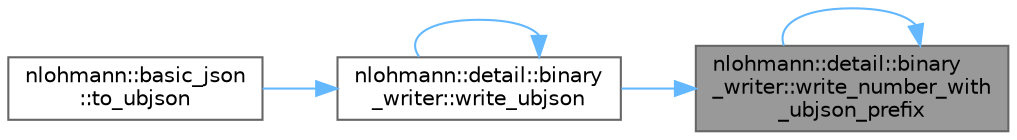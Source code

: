 digraph "nlohmann::detail::binary_writer::write_number_with_ubjson_prefix"
{
 // LATEX_PDF_SIZE
  bgcolor="transparent";
  edge [fontname=Helvetica,fontsize=10,labelfontname=Helvetica,labelfontsize=10];
  node [fontname=Helvetica,fontsize=10,shape=box,height=0.2,width=0.4];
  rankdir="RL";
  Node1 [label="nlohmann::detail::binary\l_writer::write_number_with\l_ubjson_prefix",height=0.2,width=0.4,color="gray40", fillcolor="grey60", style="filled", fontcolor="black",tooltip=" "];
  Node1 -> Node1 [dir="back",color="steelblue1",style="solid"];
  Node1 -> Node2 [dir="back",color="steelblue1",style="solid"];
  Node2 [label="nlohmann::detail::binary\l_writer::write_ubjson",height=0.2,width=0.4,color="grey40", fillcolor="white", style="filled",URL="$a02039.html#a0f6c65053d859269f88eb4ebb0cd7060",tooltip=" "];
  Node2 -> Node3 [dir="back",color="steelblue1",style="solid"];
  Node3 [label="nlohmann::basic_json\l::to_ubjson",height=0.2,width=0.4,color="grey40", fillcolor="white", style="filled",URL="$a01659.html#a19dad92c4fe9e6a289a93195e1230e97",tooltip=" "];
  Node2 -> Node2 [dir="back",color="steelblue1",style="solid"];
}

